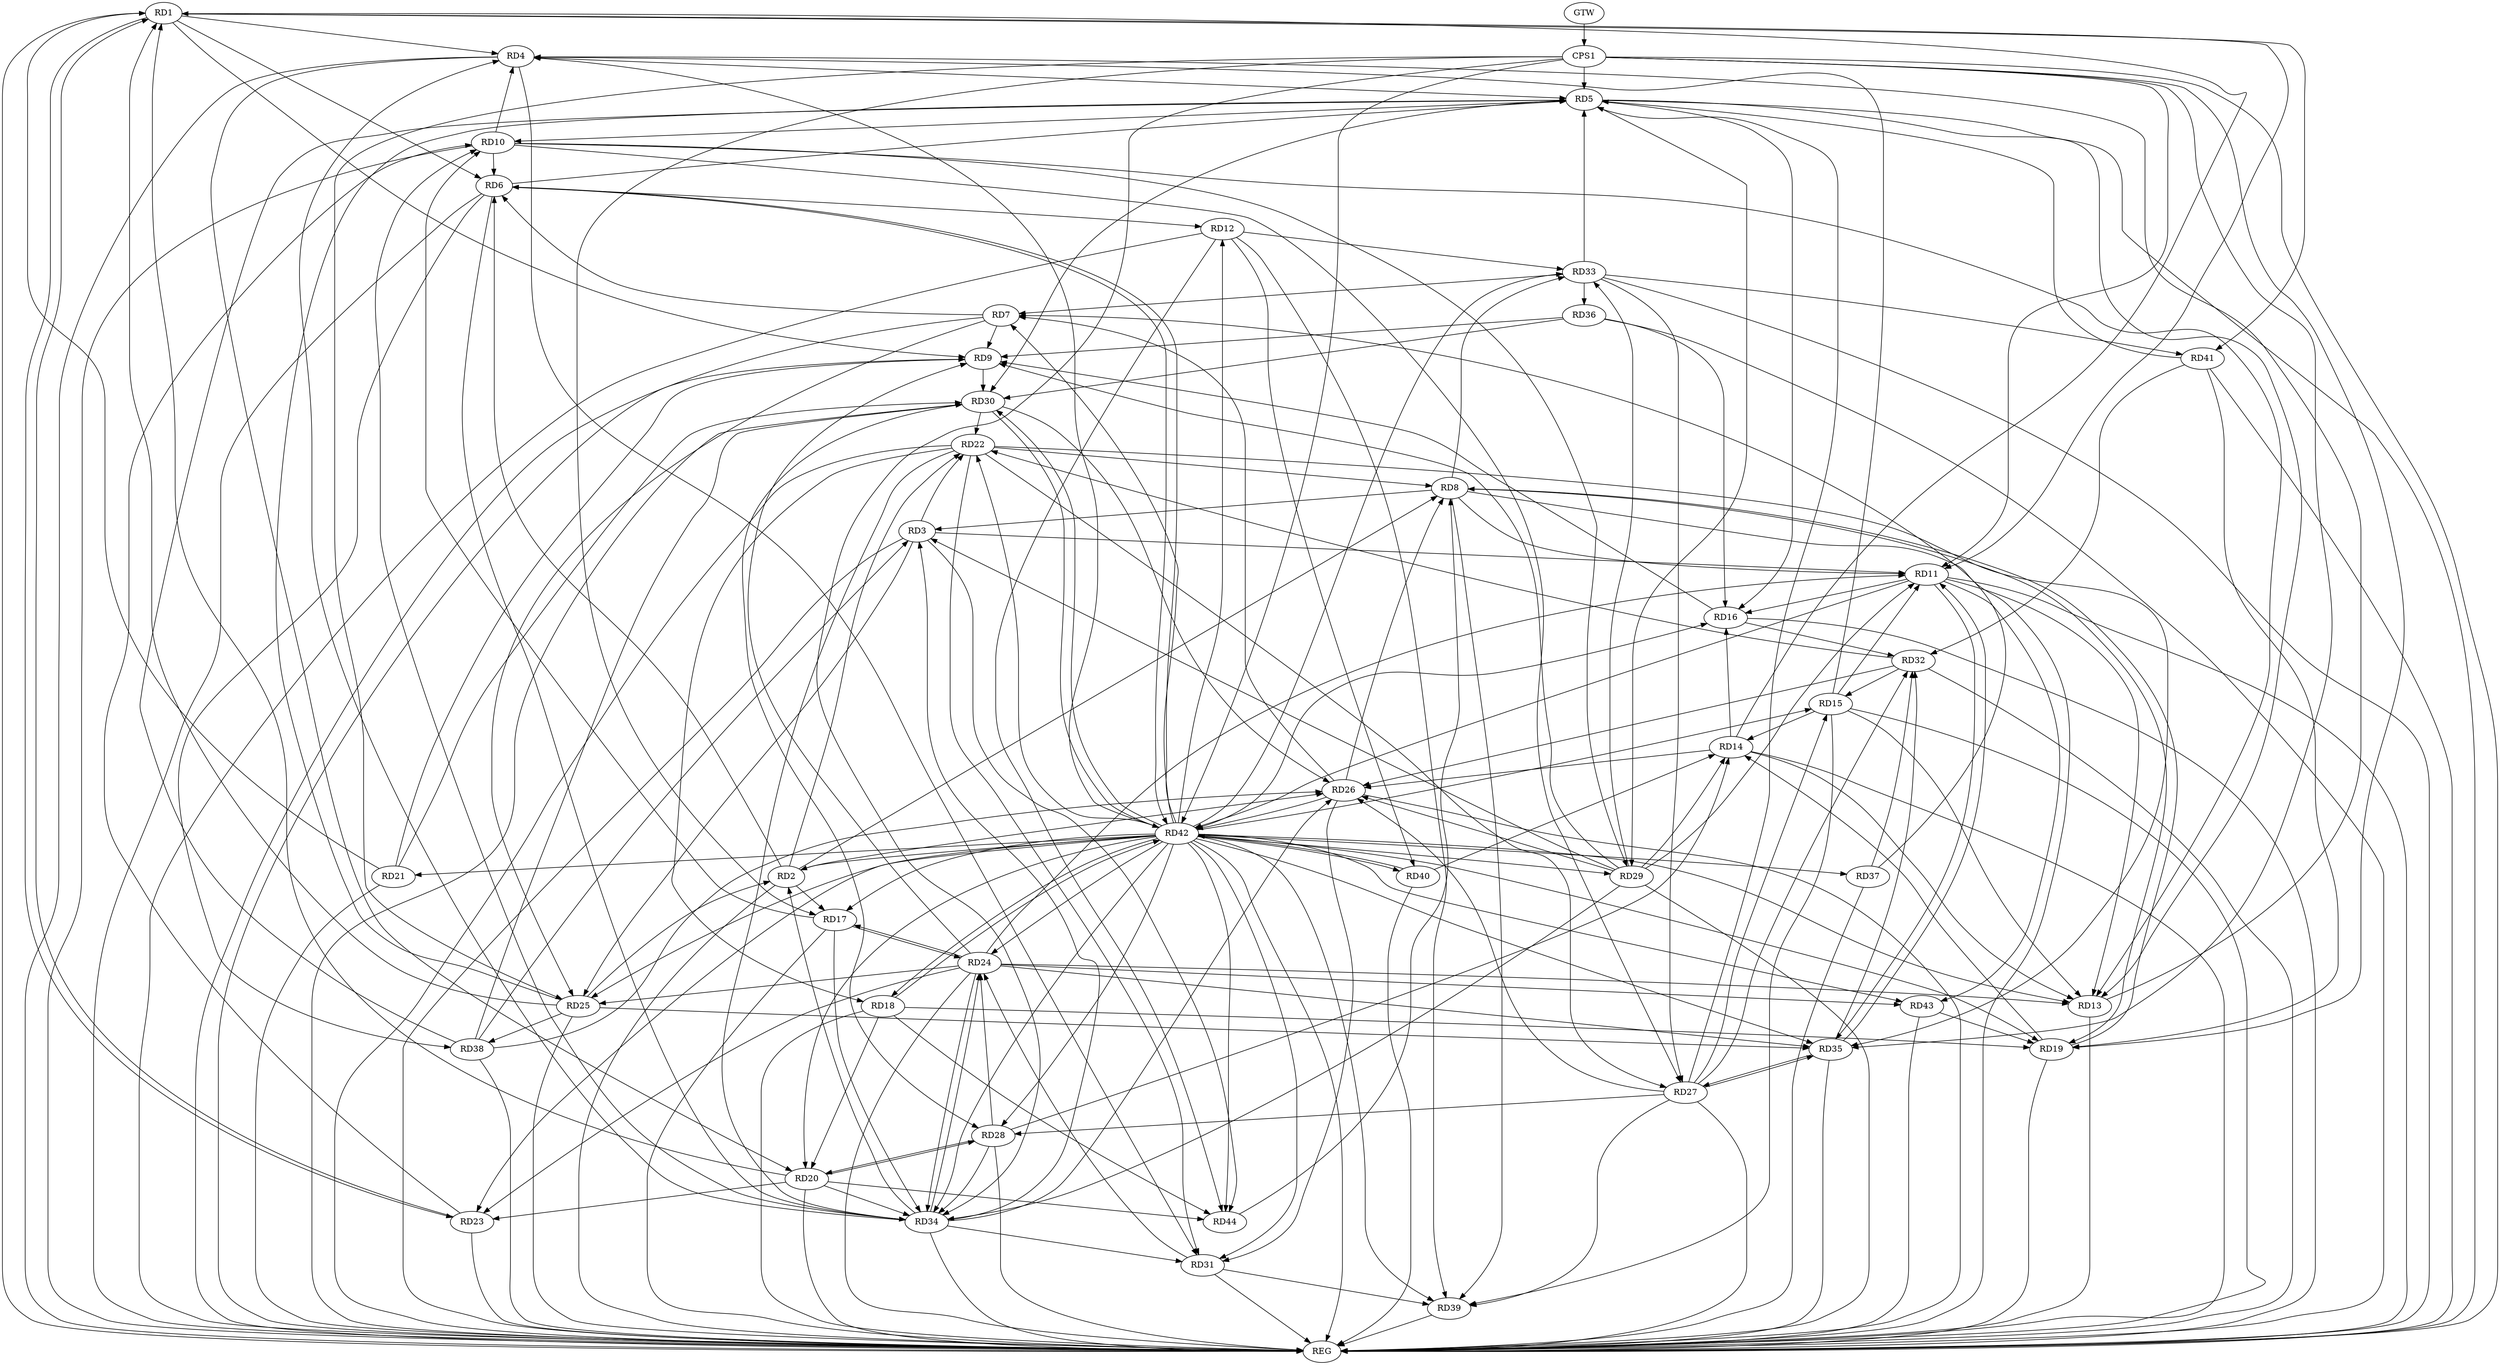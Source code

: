 strict digraph G {
  RD1 [ label="RD1" ];
  RD2 [ label="RD2" ];
  RD3 [ label="RD3" ];
  RD4 [ label="RD4" ];
  RD5 [ label="RD5" ];
  RD6 [ label="RD6" ];
  RD7 [ label="RD7" ];
  RD8 [ label="RD8" ];
  RD9 [ label="RD9" ];
  RD10 [ label="RD10" ];
  RD11 [ label="RD11" ];
  RD12 [ label="RD12" ];
  RD13 [ label="RD13" ];
  RD14 [ label="RD14" ];
  RD15 [ label="RD15" ];
  RD16 [ label="RD16" ];
  RD17 [ label="RD17" ];
  RD18 [ label="RD18" ];
  RD19 [ label="RD19" ];
  RD20 [ label="RD20" ];
  RD21 [ label="RD21" ];
  RD22 [ label="RD22" ];
  RD23 [ label="RD23" ];
  RD24 [ label="RD24" ];
  RD25 [ label="RD25" ];
  RD26 [ label="RD26" ];
  RD27 [ label="RD27" ];
  RD28 [ label="RD28" ];
  RD29 [ label="RD29" ];
  RD30 [ label="RD30" ];
  RD31 [ label="RD31" ];
  RD32 [ label="RD32" ];
  RD33 [ label="RD33" ];
  RD34 [ label="RD34" ];
  RD35 [ label="RD35" ];
  RD36 [ label="RD36" ];
  RD37 [ label="RD37" ];
  RD38 [ label="RD38" ];
  RD39 [ label="RD39" ];
  RD40 [ label="RD40" ];
  RD41 [ label="RD41" ];
  RD42 [ label="RD42" ];
  RD43 [ label="RD43" ];
  RD44 [ label="RD44" ];
  CPS1 [ label="CPS1" ];
  GTW [ label="GTW" ];
  REG [ label="REG" ];
  RD1 -> RD4;
  RD1 -> RD6;
  RD1 -> RD9;
  RD1 -> RD11;
  RD14 -> RD1;
  RD20 -> RD1;
  RD21 -> RD1;
  RD1 -> RD23;
  RD23 -> RD1;
  RD25 -> RD1;
  RD1 -> RD41;
  RD2 -> RD6;
  RD2 -> RD8;
  RD2 -> RD17;
  RD2 -> RD22;
  RD25 -> RD2;
  RD2 -> RD26;
  RD34 -> RD2;
  RD8 -> RD3;
  RD3 -> RD11;
  RD3 -> RD22;
  RD3 -> RD25;
  RD29 -> RD3;
  RD34 -> RD3;
  RD38 -> RD3;
  RD3 -> RD44;
  RD4 -> RD5;
  RD10 -> RD4;
  RD13 -> RD4;
  RD15 -> RD4;
  RD4 -> RD20;
  RD4 -> RD31;
  RD34 -> RD4;
  RD6 -> RD5;
  RD5 -> RD10;
  RD5 -> RD13;
  RD5 -> RD16;
  RD25 -> RD5;
  RD27 -> RD5;
  RD5 -> RD29;
  RD5 -> RD30;
  RD33 -> RD5;
  RD38 -> RD5;
  RD41 -> RD5;
  RD7 -> RD6;
  RD10 -> RD6;
  RD6 -> RD12;
  RD6 -> RD34;
  RD6 -> RD38;
  RD6 -> RD42;
  RD7 -> RD9;
  RD7 -> RD25;
  RD26 -> RD7;
  RD33 -> RD7;
  RD37 -> RD7;
  RD8 -> RD11;
  RD8 -> RD19;
  RD19 -> RD8;
  RD22 -> RD8;
  RD26 -> RD8;
  RD8 -> RD33;
  RD8 -> RD39;
  RD44 -> RD8;
  RD16 -> RD9;
  RD21 -> RD9;
  RD24 -> RD9;
  RD29 -> RD9;
  RD9 -> RD30;
  RD36 -> RD9;
  RD10 -> RD13;
  RD17 -> RD10;
  RD23 -> RD10;
  RD10 -> RD27;
  RD10 -> RD29;
  RD34 -> RD10;
  RD11 -> RD13;
  RD15 -> RD11;
  RD11 -> RD16;
  RD24 -> RD11;
  RD29 -> RD11;
  RD11 -> RD35;
  RD35 -> RD11;
  RD11 -> RD42;
  RD11 -> RD43;
  RD12 -> RD33;
  RD12 -> RD39;
  RD12 -> RD40;
  RD12 -> RD44;
  RD14 -> RD13;
  RD15 -> RD13;
  RD24 -> RD13;
  RD15 -> RD14;
  RD14 -> RD16;
  RD19 -> RD14;
  RD14 -> RD26;
  RD28 -> RD14;
  RD29 -> RD14;
  RD40 -> RD14;
  RD27 -> RD15;
  RD32 -> RD15;
  RD15 -> RD39;
  RD42 -> RD15;
  RD16 -> RD32;
  RD36 -> RD16;
  RD42 -> RD16;
  RD17 -> RD24;
  RD24 -> RD17;
  RD17 -> RD34;
  RD42 -> RD17;
  RD18 -> RD19;
  RD18 -> RD20;
  RD22 -> RD18;
  RD18 -> RD42;
  RD18 -> RD44;
  RD41 -> RD19;
  RD42 -> RD19;
  RD43 -> RD19;
  RD20 -> RD23;
  RD20 -> RD28;
  RD28 -> RD20;
  RD20 -> RD34;
  RD20 -> RD44;
  RD21 -> RD30;
  RD22 -> RD27;
  RD30 -> RD22;
  RD22 -> RD31;
  RD32 -> RD22;
  RD22 -> RD34;
  RD22 -> RD35;
  RD24 -> RD23;
  RD24 -> RD25;
  RD28 -> RD24;
  RD31 -> RD24;
  RD24 -> RD34;
  RD34 -> RD24;
  RD24 -> RD35;
  RD24 -> RD43;
  RD25 -> RD35;
  RD25 -> RD38;
  RD42 -> RD25;
  RD27 -> RD26;
  RD29 -> RD26;
  RD30 -> RD26;
  RD26 -> RD31;
  RD32 -> RD26;
  RD34 -> RD26;
  RD38 -> RD26;
  RD26 -> RD42;
  RD27 -> RD28;
  RD27 -> RD32;
  RD33 -> RD27;
  RD27 -> RD35;
  RD35 -> RD27;
  RD27 -> RD39;
  RD30 -> RD28;
  RD28 -> RD34;
  RD29 -> RD33;
  RD29 -> RD34;
  RD36 -> RD30;
  RD38 -> RD30;
  RD30 -> RD42;
  RD42 -> RD30;
  RD34 -> RD31;
  RD31 -> RD39;
  RD42 -> RD31;
  RD35 -> RD32;
  RD37 -> RD32;
  RD41 -> RD32;
  RD33 -> RD36;
  RD33 -> RD41;
  RD42 -> RD33;
  RD42 -> RD35;
  RD40 -> RD42;
  RD42 -> RD43;
  CPS1 -> RD19;
  CPS1 -> RD11;
  CPS1 -> RD34;
  CPS1 -> RD42;
  CPS1 -> RD25;
  CPS1 -> RD17;
  CPS1 -> RD35;
  CPS1 -> RD5;
  GTW -> CPS1;
  RD1 -> REG;
  RD2 -> REG;
  RD3 -> REG;
  RD4 -> REG;
  RD5 -> REG;
  RD6 -> REG;
  RD7 -> REG;
  RD8 -> REG;
  RD9 -> REG;
  RD10 -> REG;
  RD11 -> REG;
  RD12 -> REG;
  RD13 -> REG;
  RD14 -> REG;
  RD15 -> REG;
  RD16 -> REG;
  RD17 -> REG;
  RD18 -> REG;
  RD19 -> REG;
  RD20 -> REG;
  RD21 -> REG;
  RD22 -> REG;
  RD23 -> REG;
  RD24 -> REG;
  RD25 -> REG;
  RD26 -> REG;
  RD27 -> REG;
  RD28 -> REG;
  RD29 -> REG;
  RD30 -> REG;
  RD31 -> REG;
  RD32 -> REG;
  RD33 -> REG;
  RD34 -> REG;
  RD35 -> REG;
  RD36 -> REG;
  RD37 -> REG;
  RD38 -> REG;
  RD39 -> REG;
  RD40 -> REG;
  RD41 -> REG;
  RD42 -> REG;
  RD43 -> REG;
  CPS1 -> REG;
  RD42 -> RD23;
  RD42 -> RD39;
  RD42 -> RD18;
  RD42 -> RD34;
  RD42 -> RD40;
  RD42 -> RD7;
  RD42 -> RD44;
  RD42 -> RD13;
  RD42 -> RD29;
  RD42 -> RD22;
  RD42 -> RD21;
  RD42 -> RD6;
  RD42 -> RD20;
  RD42 -> RD28;
  RD42 -> RD4;
  RD42 -> RD12;
  RD42 -> RD37;
  RD42 -> RD2;
  RD42 -> RD24;
}

